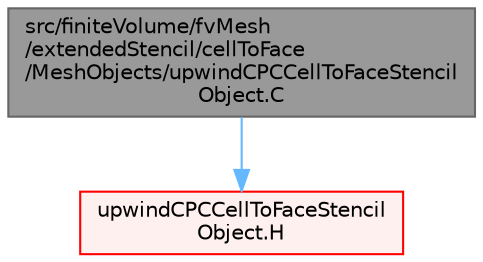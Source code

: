 digraph "src/finiteVolume/fvMesh/extendedStencil/cellToFace/MeshObjects/upwindCPCCellToFaceStencilObject.C"
{
 // LATEX_PDF_SIZE
  bgcolor="transparent";
  edge [fontname=Helvetica,fontsize=10,labelfontname=Helvetica,labelfontsize=10];
  node [fontname=Helvetica,fontsize=10,shape=box,height=0.2,width=0.4];
  Node1 [id="Node000001",label="src/finiteVolume/fvMesh\l/extendedStencil/cellToFace\l/MeshObjects/upwindCPCCellToFaceStencil\lObject.C",height=0.2,width=0.4,color="gray40", fillcolor="grey60", style="filled", fontcolor="black",tooltip=" "];
  Node1 -> Node2 [id="edge1_Node000001_Node000002",color="steelblue1",style="solid",tooltip=" "];
  Node2 [id="Node000002",label="upwindCPCCellToFaceStencil\lObject.H",height=0.2,width=0.4,color="red", fillcolor="#FFF0F0", style="filled",URL="$upwindCPCCellToFaceStencilObject_8H.html",tooltip=" "];
}
